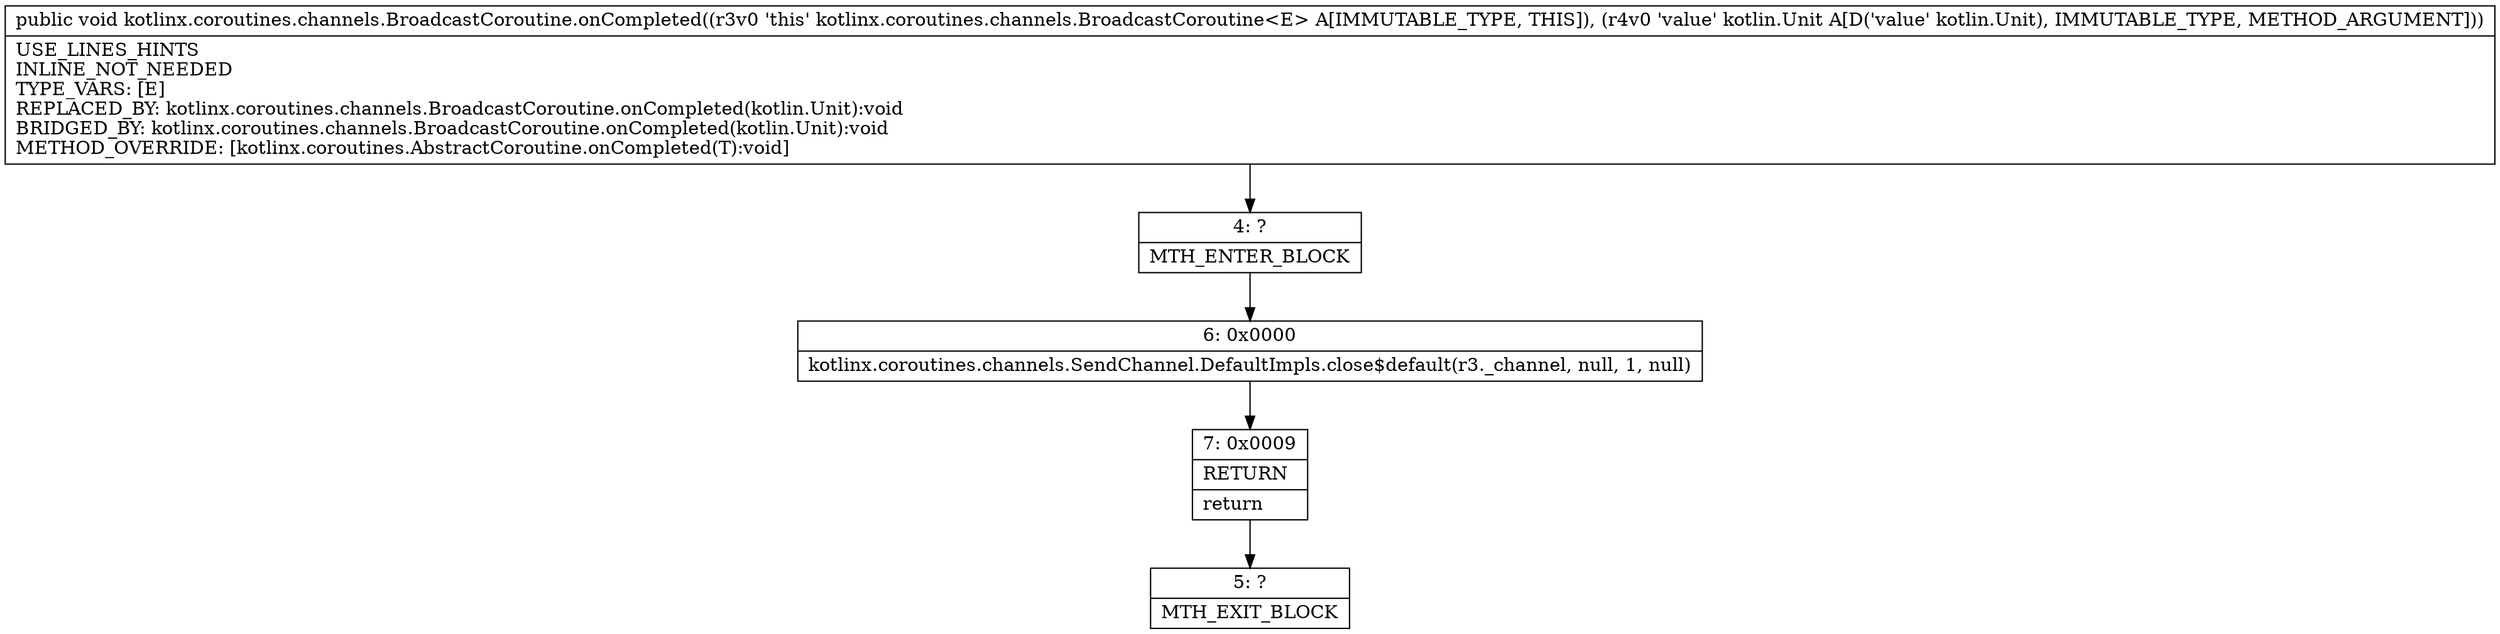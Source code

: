 digraph "CFG forkotlinx.coroutines.channels.BroadcastCoroutine.onCompleted(Lkotlin\/Unit;)V" {
Node_4 [shape=record,label="{4\:\ ?|MTH_ENTER_BLOCK\l}"];
Node_6 [shape=record,label="{6\:\ 0x0000|kotlinx.coroutines.channels.SendChannel.DefaultImpls.close$default(r3._channel, null, 1, null)\l}"];
Node_7 [shape=record,label="{7\:\ 0x0009|RETURN\l|return\l}"];
Node_5 [shape=record,label="{5\:\ ?|MTH_EXIT_BLOCK\l}"];
MethodNode[shape=record,label="{public void kotlinx.coroutines.channels.BroadcastCoroutine.onCompleted((r3v0 'this' kotlinx.coroutines.channels.BroadcastCoroutine\<E\> A[IMMUTABLE_TYPE, THIS]), (r4v0 'value' kotlin.Unit A[D('value' kotlin.Unit), IMMUTABLE_TYPE, METHOD_ARGUMENT]))  | USE_LINES_HINTS\lINLINE_NOT_NEEDED\lTYPE_VARS: [E]\lREPLACED_BY: kotlinx.coroutines.channels.BroadcastCoroutine.onCompleted(kotlin.Unit):void\lBRIDGED_BY: kotlinx.coroutines.channels.BroadcastCoroutine.onCompleted(kotlin.Unit):void\lMETHOD_OVERRIDE: [kotlinx.coroutines.AbstractCoroutine.onCompleted(T):void]\l}"];
MethodNode -> Node_4;Node_4 -> Node_6;
Node_6 -> Node_7;
Node_7 -> Node_5;
}

